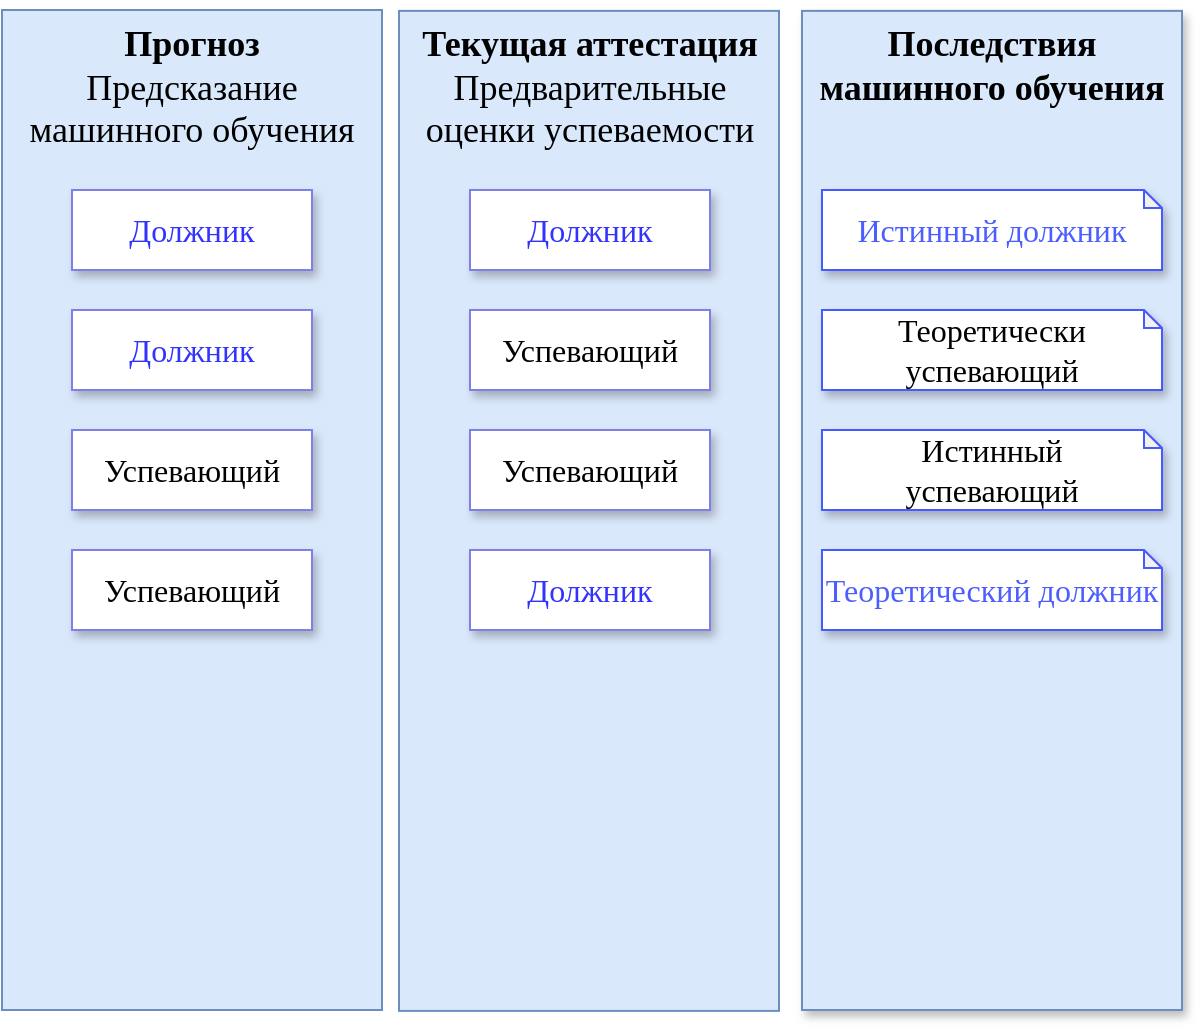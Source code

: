 <mxfile version="22.0.8" type="github">
  <diagram name="Page-1" id="e3a06f82-3646-2815-327d-82caf3d4e204">
    <mxGraphModel dx="1420" dy="744" grid="1" gridSize="10" guides="1" tooltips="1" connect="1" arrows="1" fold="1" page="1" pageScale="1" pageWidth="827" pageHeight="1169" background="none" math="0" shadow="0">
      <root>
        <mxCell id="0" style=";html=1;" />
        <mxCell id="1" style=";html=1;" parent="0" />
        <mxCell id="6a7d8f32e03d9370-59" value="&lt;font style=&quot;font-size: 18px;&quot; face=&quot;Calibri&quot;&gt;&lt;span style=&quot;&quot;&gt;&lt;b&gt;Текущая аттестация&lt;/b&gt;&lt;br&gt;Предварительные оценки успеваемости&lt;br&gt;&lt;/span&gt;&lt;/font&gt;" style="whiteSpace=wrap;html=1;fillColor=#dae8fc;fontSize=14;strokeColor=#6c8ebf;verticalAlign=top;" parent="1" vertex="1">
          <mxGeometry x="318.5" y="80.44" width="190" height="500" as="geometry" />
        </mxCell>
        <mxCell id="6a7d8f32e03d9370-57" value="&lt;font style=&quot;font-size: 18px;&quot; face=&quot;Calibri&quot;&gt;&lt;b&gt;Прогноз&lt;/b&gt;&lt;br&gt;Предсказание&lt;br&gt;машинного обучения&lt;br&gt;&lt;/font&gt;" style="whiteSpace=wrap;html=1;fillColor=#dae8fc;fontSize=14;strokeColor=#6c8ebf;verticalAlign=top;" parent="1" vertex="1">
          <mxGeometry x="120" y="80" width="190" height="500" as="geometry" />
        </mxCell>
        <mxCell id="Rmyz0eIJAW2nJohLAHlB-1" value="&lt;font style=&quot;font-size: 18px;&quot; face=&quot;Calibri&quot;&gt;&lt;span style=&quot;&quot;&gt;&lt;b&gt;Последствия машинного обучения&lt;/b&gt;&lt;br&gt;&lt;/span&gt;&lt;/font&gt;" style="whiteSpace=wrap;html=1;fillColor=#dae8fc;fontSize=14;strokeColor=#6c8ebf;verticalAlign=top;shadow=1;" parent="1" vertex="1">
          <mxGeometry x="520" y="80.44" width="190" height="499.56" as="geometry" />
        </mxCell>
        <mxCell id="0L1pSdcY96lbb22dAQDU-1" value="&lt;font style=&quot;font-size: 16px;&quot; face=&quot;Calibri&quot;&gt;Должник&lt;/font&gt;" style="rounded=0;whiteSpace=wrap;html=1;strokeColor=#807ee7;shadow=1;fontColor=#3333FF;" vertex="1" parent="1">
          <mxGeometry x="155" y="170" width="120" height="40" as="geometry" />
        </mxCell>
        <mxCell id="0L1pSdcY96lbb22dAQDU-6" value="&lt;font style=&quot;font-size: 16px;&quot; face=&quot;Calibri&quot;&gt;Должник&lt;/font&gt;" style="rounded=0;whiteSpace=wrap;html=1;strokeColor=#807ee7;shadow=1;fontColor=#3333FF;" vertex="1" parent="1">
          <mxGeometry x="354" y="170" width="120" height="40" as="geometry" />
        </mxCell>
        <mxCell id="0L1pSdcY96lbb22dAQDU-7" value="&lt;font style=&quot;font-size: 16px;&quot; face=&quot;Calibri&quot;&gt;Должник&lt;/font&gt;" style="rounded=0;whiteSpace=wrap;html=1;strokeColor=#807ee7;glass=0;shadow=1;fontColor=#3333FF;" vertex="1" parent="1">
          <mxGeometry x="155" y="230" width="120" height="40" as="geometry" />
        </mxCell>
        <mxCell id="0L1pSdcY96lbb22dAQDU-8" value="&lt;font style=&quot;font-size: 16px;&quot; face=&quot;Calibri&quot;&gt;Успевающий&lt;/font&gt;" style="rounded=0;whiteSpace=wrap;html=1;strokeColor=#807ee7;shadow=1;" vertex="1" parent="1">
          <mxGeometry x="354" y="230" width="120" height="40" as="geometry" />
        </mxCell>
        <mxCell id="0L1pSdcY96lbb22dAQDU-10" value="&lt;font style=&quot;font-size: 16px;&quot; face=&quot;Calibri&quot;&gt;Успевающий&lt;/font&gt;" style="rounded=0;whiteSpace=wrap;html=1;strokeColor=#807ee7;shadow=1;" vertex="1" parent="1">
          <mxGeometry x="155" y="290" width="120" height="40" as="geometry" />
        </mxCell>
        <mxCell id="0L1pSdcY96lbb22dAQDU-11" value="&lt;font style=&quot;font-size: 16px;&quot; face=&quot;Calibri&quot;&gt;Успевающий&lt;/font&gt;" style="rounded=0;whiteSpace=wrap;html=1;strokeColor=#807ee7;shadow=1;" vertex="1" parent="1">
          <mxGeometry x="354" y="290" width="120" height="40" as="geometry" />
        </mxCell>
        <mxCell id="0L1pSdcY96lbb22dAQDU-12" value="&lt;font style=&quot;font-size: 16px;&quot; face=&quot;Calibri&quot;&gt;Успевающий&lt;/font&gt;" style="rounded=0;whiteSpace=wrap;html=1;strokeColor=#807ee7;shadow=1;" vertex="1" parent="1">
          <mxGeometry x="155" y="350" width="120" height="40" as="geometry" />
        </mxCell>
        <mxCell id="0L1pSdcY96lbb22dAQDU-13" value="&lt;font style=&quot;font-size: 16px;&quot; face=&quot;Calibri&quot;&gt;Должник&lt;/font&gt;" style="rounded=0;whiteSpace=wrap;html=1;strokeColor=#807ee7;shadow=1;fontColor=#3333FF;" vertex="1" parent="1">
          <mxGeometry x="354" y="350" width="120" height="40" as="geometry" />
        </mxCell>
        <mxCell id="0L1pSdcY96lbb22dAQDU-16" value="&lt;font face=&quot;Calibri&quot;&gt;&lt;span style=&quot;font-size: 16px;&quot;&gt;Истинный должник&lt;/span&gt;&lt;/font&gt;" style="shape=note;whiteSpace=wrap;html=1;backgroundOutline=1;darkOpacity=0.05;strokeColor=#475AFF;shadow=1;size=9;fontColor=#4D5EFF;" vertex="1" parent="1">
          <mxGeometry x="530" y="170" width="170" height="40" as="geometry" />
        </mxCell>
        <mxCell id="0L1pSdcY96lbb22dAQDU-17" value="&lt;font style=&quot;font-size: 16px;&quot; face=&quot;Calibri&quot;&gt;Истинный&lt;br&gt;успевающий&lt;br&gt;&lt;/font&gt;" style="shape=note;whiteSpace=wrap;html=1;backgroundOutline=1;darkOpacity=0.05;strokeColor=#475AFF;shadow=1;size=9;" vertex="1" parent="1">
          <mxGeometry x="530" y="290" width="170" height="40" as="geometry" />
        </mxCell>
        <mxCell id="0L1pSdcY96lbb22dAQDU-18" value="&lt;font face=&quot;Calibri&quot;&gt;&lt;span style=&quot;font-size: 16px;&quot;&gt;Теоретически успевающий&lt;/span&gt;&lt;/font&gt;" style="shape=note;whiteSpace=wrap;html=1;backgroundOutline=1;darkOpacity=0.05;strokeColor=#475AFF;shadow=1;size=9;gradientColor=none;" vertex="1" parent="1">
          <mxGeometry x="530" y="230" width="170" height="40" as="geometry" />
        </mxCell>
        <mxCell id="0L1pSdcY96lbb22dAQDU-19" value="&lt;font style=&quot;&quot; face=&quot;Calibri&quot;&gt;&lt;span style=&quot;font-size: 16px;&quot;&gt;Теоретический&amp;nbsp;должник&lt;/span&gt;&lt;br&gt;&lt;/font&gt;" style="shape=note;whiteSpace=wrap;html=1;backgroundOutline=1;darkOpacity=0.05;strokeColor=#475AFF;shadow=1;size=9;fontColor=#4D5EFF;" vertex="1" parent="1">
          <mxGeometry x="530" y="350" width="170" height="40" as="geometry" />
        </mxCell>
      </root>
    </mxGraphModel>
  </diagram>
</mxfile>
